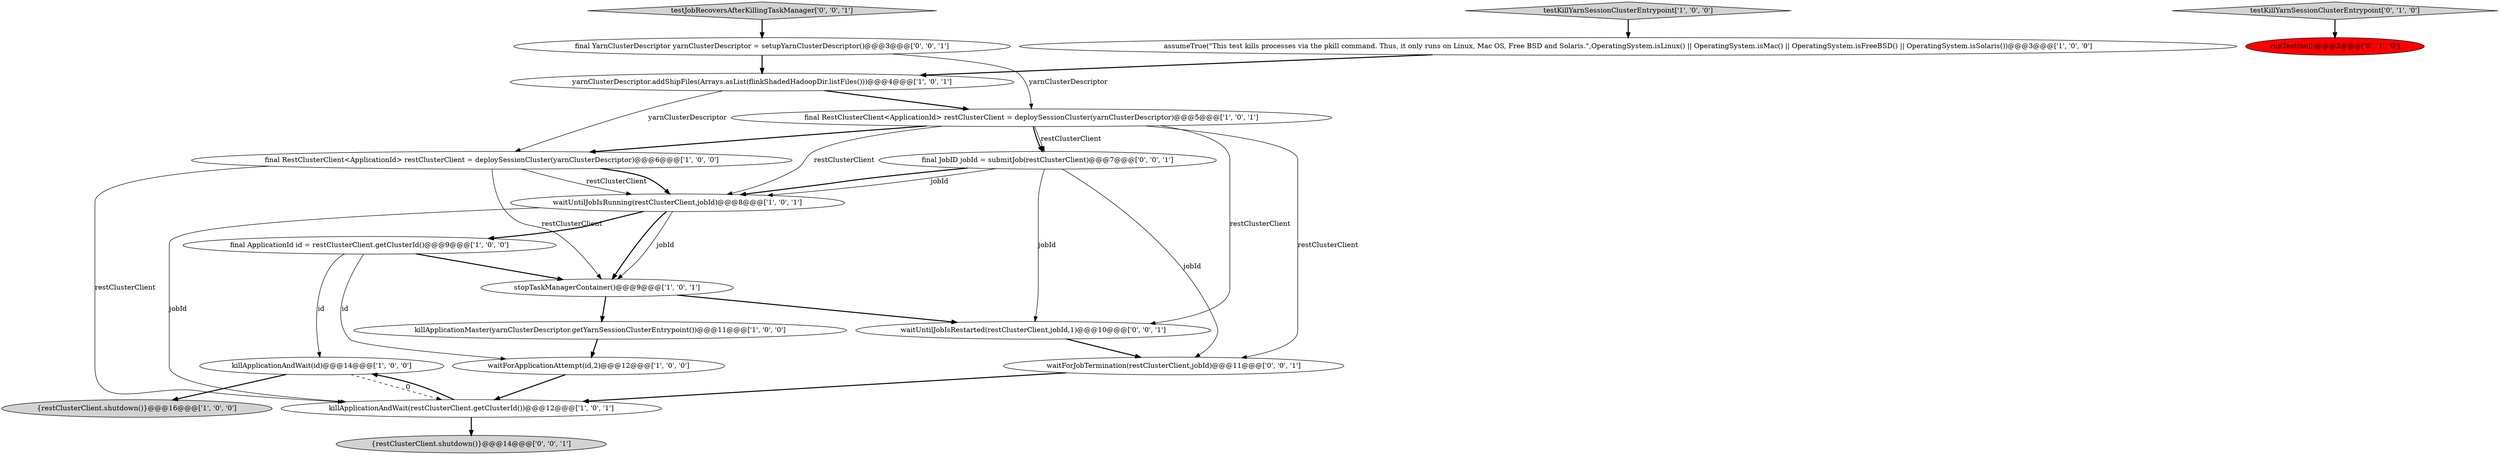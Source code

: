 digraph {
1 [style = filled, label = "{restClusterClient.shutdown()}@@@16@@@['1', '0', '0']", fillcolor = lightgray, shape = ellipse image = "AAA0AAABBB1BBB"];
11 [style = filled, label = "killApplicationAndWait(id)@@@14@@@['1', '0', '0']", fillcolor = white, shape = ellipse image = "AAA0AAABBB1BBB"];
17 [style = filled, label = "waitUntilJobIsRestarted(restClusterClient,jobId,1)@@@10@@@['0', '0', '1']", fillcolor = white, shape = ellipse image = "AAA0AAABBB3BBB"];
19 [style = filled, label = "final JobID jobId = submitJob(restClusterClient)@@@7@@@['0', '0', '1']", fillcolor = white, shape = ellipse image = "AAA0AAABBB3BBB"];
8 [style = filled, label = "final RestClusterClient<ApplicationId> restClusterClient = deploySessionCluster(yarnClusterDescriptor)@@@6@@@['1', '0', '0']", fillcolor = white, shape = ellipse image = "AAA0AAABBB1BBB"];
18 [style = filled, label = "final YarnClusterDescriptor yarnClusterDescriptor = setupYarnClusterDescriptor()@@@3@@@['0', '0', '1']", fillcolor = white, shape = ellipse image = "AAA0AAABBB3BBB"];
12 [style = filled, label = "assumeTrue(\"This test kills processes via the pkill command. Thus, it only runs on Linux, Mac OS, Free BSD and Solaris.\",OperatingSystem.isLinux() || OperatingSystem.isMac() || OperatingSystem.isFreeBSD() || OperatingSystem.isSolaris())@@@3@@@['1', '0', '0']", fillcolor = white, shape = ellipse image = "AAA0AAABBB1BBB"];
7 [style = filled, label = "stopTaskManagerContainer()@@@9@@@['1', '0', '1']", fillcolor = white, shape = ellipse image = "AAA0AAABBB1BBB"];
20 [style = filled, label = "{restClusterClient.shutdown()}@@@14@@@['0', '0', '1']", fillcolor = lightgray, shape = ellipse image = "AAA0AAABBB3BBB"];
2 [style = filled, label = "final RestClusterClient<ApplicationId> restClusterClient = deploySessionCluster(yarnClusterDescriptor)@@@5@@@['1', '0', '1']", fillcolor = white, shape = ellipse image = "AAA0AAABBB1BBB"];
5 [style = filled, label = "killApplicationAndWait(restClusterClient.getClusterId())@@@12@@@['1', '0', '1']", fillcolor = white, shape = ellipse image = "AAA0AAABBB1BBB"];
9 [style = filled, label = "killApplicationMaster(yarnClusterDescriptor.getYarnSessionClusterEntrypoint())@@@11@@@['1', '0', '0']", fillcolor = white, shape = ellipse image = "AAA0AAABBB1BBB"];
15 [style = filled, label = "testJobRecoversAfterKillingTaskManager['0', '0', '1']", fillcolor = lightgray, shape = diamond image = "AAA0AAABBB3BBB"];
10 [style = filled, label = "final ApplicationId id = restClusterClient.getClusterId()@@@9@@@['1', '0', '0']", fillcolor = white, shape = ellipse image = "AAA0AAABBB1BBB"];
0 [style = filled, label = "waitForApplicationAttempt(id,2)@@@12@@@['1', '0', '0']", fillcolor = white, shape = ellipse image = "AAA0AAABBB1BBB"];
3 [style = filled, label = "waitUntilJobIsRunning(restClusterClient,jobId)@@@8@@@['1', '0', '1']", fillcolor = white, shape = ellipse image = "AAA0AAABBB1BBB"];
6 [style = filled, label = "testKillYarnSessionClusterEntrypoint['1', '0', '0']", fillcolor = lightgray, shape = diamond image = "AAA0AAABBB1BBB"];
14 [style = filled, label = "runTest(null)@@@3@@@['0', '1', '0']", fillcolor = red, shape = ellipse image = "AAA1AAABBB2BBB"];
16 [style = filled, label = "waitForJobTermination(restClusterClient,jobId)@@@11@@@['0', '0', '1']", fillcolor = white, shape = ellipse image = "AAA0AAABBB3BBB"];
13 [style = filled, label = "testKillYarnSessionClusterEntrypoint['0', '1', '0']", fillcolor = lightgray, shape = diamond image = "AAA0AAABBB2BBB"];
4 [style = filled, label = "yarnClusterDescriptor.addShipFiles(Arrays.asList(flinkShadedHadoopDir.listFiles()))@@@4@@@['1', '0', '1']", fillcolor = white, shape = ellipse image = "AAA0AAABBB1BBB"];
8->3 [style = solid, label="restClusterClient"];
2->19 [style = bold, label=""];
7->17 [style = bold, label=""];
9->0 [style = bold, label=""];
5->20 [style = bold, label=""];
11->1 [style = bold, label=""];
3->5 [style = solid, label="jobId"];
10->11 [style = solid, label="id"];
19->16 [style = solid, label="jobId"];
8->3 [style = bold, label=""];
11->5 [style = dashed, label="0"];
4->2 [style = bold, label=""];
18->2 [style = solid, label="yarnClusterDescriptor"];
10->7 [style = bold, label=""];
15->18 [style = bold, label=""];
4->8 [style = solid, label="yarnClusterDescriptor"];
7->9 [style = bold, label=""];
3->10 [style = bold, label=""];
18->4 [style = bold, label=""];
12->4 [style = bold, label=""];
3->7 [style = bold, label=""];
10->0 [style = solid, label="id"];
2->19 [style = solid, label="restClusterClient"];
8->7 [style = solid, label="restClusterClient"];
19->3 [style = solid, label="jobId"];
8->5 [style = solid, label="restClusterClient"];
2->17 [style = solid, label="restClusterClient"];
16->5 [style = bold, label=""];
5->11 [style = bold, label=""];
2->3 [style = solid, label="restClusterClient"];
13->14 [style = bold, label=""];
19->3 [style = bold, label=""];
19->17 [style = solid, label="jobId"];
2->16 [style = solid, label="restClusterClient"];
17->16 [style = bold, label=""];
3->7 [style = solid, label="jobId"];
2->8 [style = bold, label=""];
0->5 [style = bold, label=""];
6->12 [style = bold, label=""];
}
